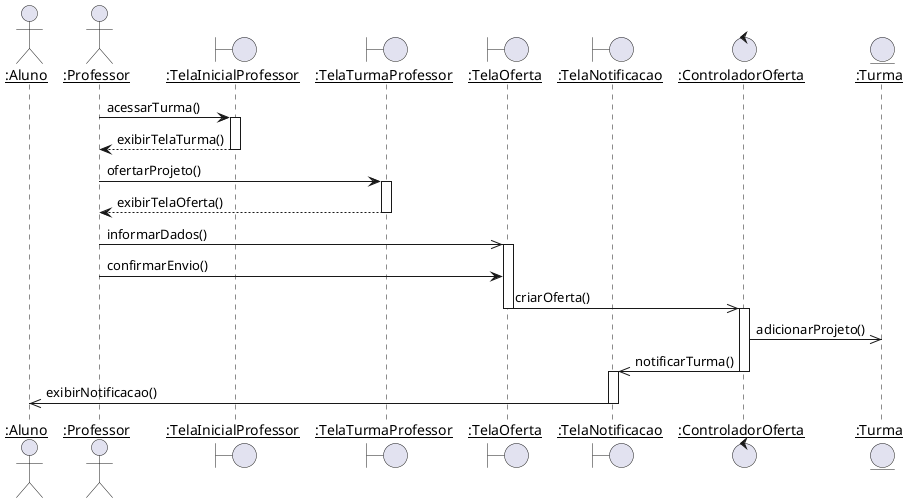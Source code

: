 @startuml
skinparam sequenceParticipant underline

actor ":Aluno" as Aluno
actor ":Professor" as Professor
boundary ":TelaInicialProfessor" as TelaInicialProfessor
boundary ":TelaTurmaProfessor" as TelaTurmaProfessor
boundary ":TelaOferta" as TelaOferta
boundary ":TelaNotificacao" as TelaNotificacao
control ":ControladorOferta" as ControladorOferta
entity ":Turma" as Turma

Professor -> TelaInicialProfessor ++: acessarTurma()
TelaInicialProfessor --> Professor --: exibirTelaTurma()
Professor -> TelaTurmaProfessor ++: ofertarProjeto()
TelaTurmaProfessor --> Professor --: exibirTelaOferta()

Professor ->> TelaOferta ++: informarDados()
Professor -> TelaOferta : confirmarEnvio()
TelaOferta ->> ControladorOferta --++: criarOferta()
ControladorOferta ->> Turma : adicionarProjeto()
ControladorOferta ->> TelaNotificacao --++: notificarTurma()
TelaNotificacao ->> Aluno --: exibirNotificacao()
@enduml
